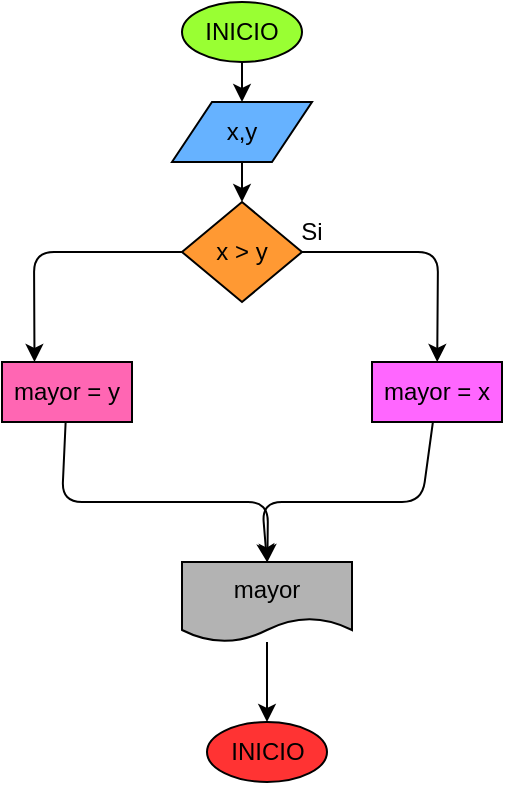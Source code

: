 <mxfile>
    <diagram id="x3KPznw7lPIJ6XmeF0Sk" name="Página-1">
        <mxGraphModel dx="647" dy="310" grid="1" gridSize="10" guides="1" tooltips="1" connect="1" arrows="1" fold="1" page="1" pageScale="1" pageWidth="850" pageHeight="1100" math="0" shadow="0">
            <root>
                <mxCell id="0"/>
                <mxCell id="1" parent="0"/>
                <mxCell id="4" value="" style="edgeStyle=none;html=1;" edge="1" parent="1" source="2" target="3">
                    <mxGeometry relative="1" as="geometry"/>
                </mxCell>
                <mxCell id="2" value="INICIO" style="ellipse;whiteSpace=wrap;html=1;fillColor=#99FF33;" vertex="1" parent="1">
                    <mxGeometry x="210" y="20" width="60" height="30" as="geometry"/>
                </mxCell>
                <mxCell id="6" value="" style="edgeStyle=none;html=1;" edge="1" parent="1" source="3" target="5">
                    <mxGeometry relative="1" as="geometry"/>
                </mxCell>
                <mxCell id="3" value="x,y" style="shape=parallelogram;perimeter=parallelogramPerimeter;whiteSpace=wrap;html=1;fixedSize=1;fillColor=#66B2FF;" vertex="1" parent="1">
                    <mxGeometry x="205" y="70" width="70" height="30" as="geometry"/>
                </mxCell>
                <mxCell id="8" value="" style="edgeStyle=none;html=1;" edge="1" parent="1" source="5" target="7">
                    <mxGeometry relative="1" as="geometry">
                        <Array as="points">
                            <mxPoint x="338" y="145"/>
                        </Array>
                    </mxGeometry>
                </mxCell>
                <mxCell id="11" style="edgeStyle=none;html=1;entryX=0.25;entryY=0;entryDx=0;entryDy=0;" edge="1" parent="1" source="5" target="10">
                    <mxGeometry relative="1" as="geometry">
                        <Array as="points">
                            <mxPoint x="136" y="145"/>
                        </Array>
                    </mxGeometry>
                </mxCell>
                <mxCell id="5" value="x &amp;gt; y" style="rhombus;whiteSpace=wrap;html=1;fillColor=#FF9933;" vertex="1" parent="1">
                    <mxGeometry x="210" y="120" width="60" height="50" as="geometry"/>
                </mxCell>
                <mxCell id="16" style="edgeStyle=none;html=1;entryX=0.5;entryY=0;entryDx=0;entryDy=0;" edge="1" parent="1" source="7" target="14">
                    <mxGeometry relative="1" as="geometry">
                        <Array as="points">
                            <mxPoint x="330" y="270"/>
                            <mxPoint x="250" y="270"/>
                        </Array>
                    </mxGeometry>
                </mxCell>
                <mxCell id="7" value="mayor = x" style="whiteSpace=wrap;html=1;fillColor=#FF66FF;" vertex="1" parent="1">
                    <mxGeometry x="305" y="200" width="65" height="30" as="geometry"/>
                </mxCell>
                <mxCell id="9" value="Si" style="text;html=1;strokeColor=none;fillColor=none;align=center;verticalAlign=middle;whiteSpace=wrap;rounded=0;" vertex="1" parent="1">
                    <mxGeometry x="245" y="120" width="60" height="30" as="geometry"/>
                </mxCell>
                <mxCell id="15" style="edgeStyle=none;html=1;" edge="1" parent="1" source="10" target="14">
                    <mxGeometry relative="1" as="geometry">
                        <Array as="points">
                            <mxPoint x="150" y="270"/>
                            <mxPoint x="253" y="270"/>
                        </Array>
                    </mxGeometry>
                </mxCell>
                <mxCell id="10" value="mayor = y" style="whiteSpace=wrap;html=1;fillColor=#FF66B3;" vertex="1" parent="1">
                    <mxGeometry x="120" y="200" width="65" height="30" as="geometry"/>
                </mxCell>
                <mxCell id="18" style="edgeStyle=none;html=1;entryX=0.5;entryY=0;entryDx=0;entryDy=0;" edge="1" parent="1" source="14" target="17">
                    <mxGeometry relative="1" as="geometry"/>
                </mxCell>
                <mxCell id="14" value="mayor" style="shape=document;whiteSpace=wrap;html=1;boundedLbl=1;fillColor=#B3B3B3;" vertex="1" parent="1">
                    <mxGeometry x="210" y="300" width="85" height="40" as="geometry"/>
                </mxCell>
                <mxCell id="17" value="INICIO" style="ellipse;whiteSpace=wrap;html=1;fillColor=#FF3333;" vertex="1" parent="1">
                    <mxGeometry x="222.5" y="380" width="60" height="30" as="geometry"/>
                </mxCell>
            </root>
        </mxGraphModel>
    </diagram>
</mxfile>